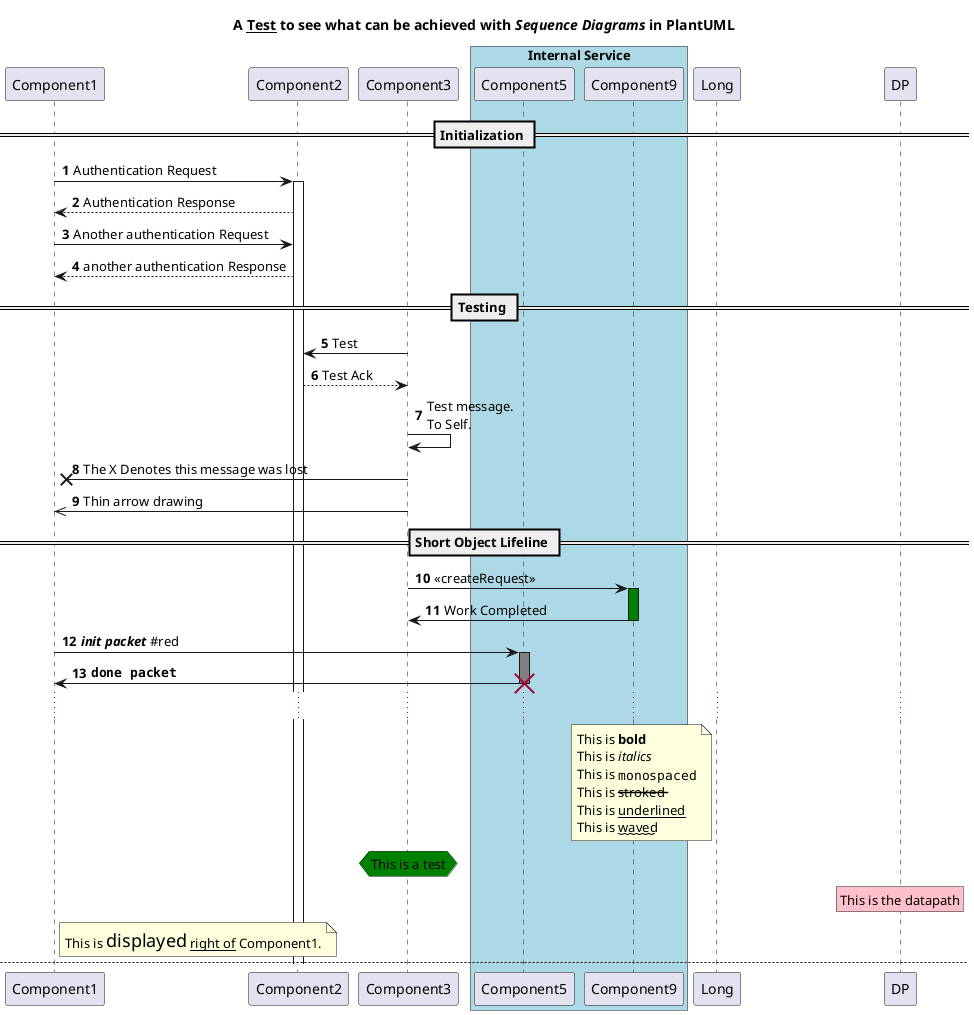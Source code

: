 @startuml
'This UML drawing shows examples of sequence drawing possible

title A __Test__ to see what can be achieved with //Sequence Diagrams// in PlantUML

'automatically add number to sequence messages
autonumber


== Initialization ==
Component1 -> Component2: Authentication Request
activate Component2
Component2 --> Component1: Authentication Response
Component1 -> Component2: Another authentication Request
Component1 <-- Component2: another authentication Response

== Testing ==
Component3 -> Component2: Test
Component2 --> Component3: Test Ack
Component3 -> Component3: Test message. \nTo Self.
Component3 -x Component1: The X Denotes this message was lost
Component3 ->> Component1: Thin arrow drawing

== Short Object Lifeline ==
Component3 -> Component9: <<createRequest>>
activate Component9 #green
Component9 -> Component3: Work Completed
deactivate Component9
Component1 -> Component5: **//init packet//** #red
activate Component5 #grey
Component5 -> Component1: **""done packet""**
deactivate Component5
destroy Component5

'draw a blue box around these 2 participants
box "Internal Service" #LightBlue
participant Component5
participant Component9
end box

'Inject notion of delay here
...

note left of Long
This is **bold**
This is //italics//
This is ""monospaced""
This is --stroked --
This is __underlined__
This is ~~waved~~
end note

'hex note
hnote over Component3 #green
This is a test
endhnote

'rectangle note
rnote over DP #pink
This is the datapath
endrnote

'This is <back:cadetblue ><size:18>displayed</size></back> __right of__ Component1.
note right of Component1
This is <size:18>displayed</size> __right of__ Component1.
end note

'Breaks the diagram across pages
newpage The title for this new page
Component2 --> Component1: Message sent on another page
Long -> Component3: Another test message

'Inject notion of delay here
...

== Messaging ==
Component3 -> "<color green> Component with **really** long green name </color>" as Long: Message Component with long name

'Inject some spacing here
|||

Long <--> Component3: Bi-directional arrow to Component3
Long ->o DP: Different arrow ending
Long -[#red]> Component1: Red Arrow Msg
Component1 -[#green]> Long: Green Arrow Msg
Component1 -[#purple]> Component2: Purple Arrow Msg
deactivate Component2

@enduml
